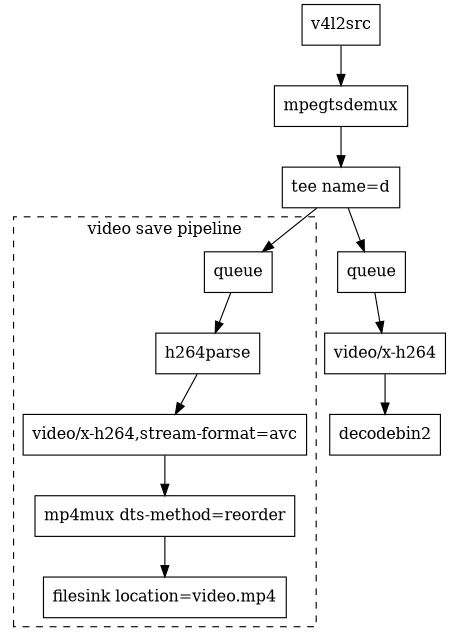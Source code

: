 digraph G {

  size="3,6";
  node [shape=box];
  queue_1 [label="queue"];
  queue_2 [label="queue"];

  subgraph cluster1 {
    style=dashed;
    queue_1 -> h264parse -> "video/x-h264,stream-format=avc" ->
    "mp4mux dts-method=reorder" -> "filesink location=video.mp4";
    label="video save pipeline";
  };

  v4l2src -> mpegtsdemux -> "tee name=d";
  "tee name=d" -> queue_1;
  "tee name=d" -> queue_2 -> "video/x-h264" -> "decodebin2";

}
